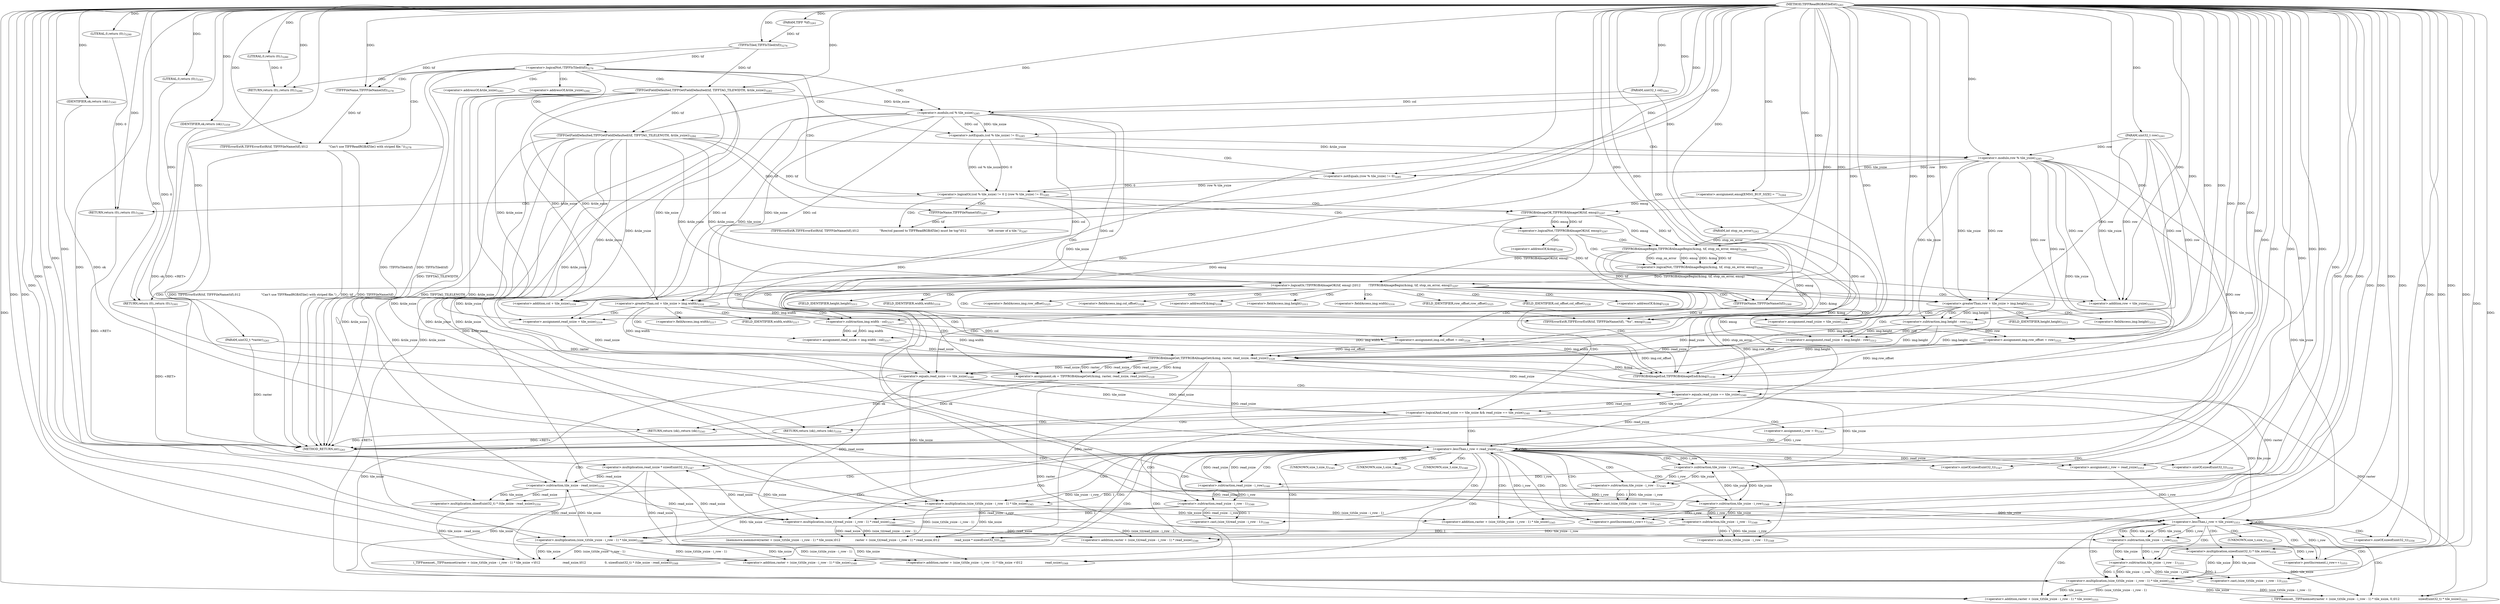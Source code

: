 digraph "TIFFReadRGBATileExt" {  
"63200" [label = <(METHOD,TIFFReadRGBATileExt)<SUB>3261</SUB>> ]
"63445" [label = <(METHOD_RETURN,int)<SUB>3261</SUB>> ]
"63201" [label = <(PARAM,TIFF *tif)<SUB>3261</SUB>> ]
"63202" [label = <(PARAM,uint32_t col)<SUB>3261</SUB>> ]
"63203" [label = <(PARAM,uint32_t row)<SUB>3261</SUB>> ]
"63204" [label = <(PARAM,uint32_t *raster)<SUB>3261</SUB>> ]
"63205" [label = <(PARAM,int stop_on_error)<SUB>3262</SUB>> ]
"63208" [label = <(&lt;operator&gt;.assignment,emsg[EMSG_BUF_SIZE] = &quot;&quot;)<SUB>3264</SUB>> ]
"63230" [label = <(TIFFGetFieldDefaulted,TIFFGetFieldDefaulted(tif, TIFFTAG_TILEWIDTH, &amp;tile_xsize))<SUB>3283</SUB>> ]
"63235" [label = <(TIFFGetFieldDefaulted,TIFFGetFieldDefaulted(tif, TIFFTAG_TILELENGTH, &amp;tile_ysize))<SUB>3284</SUB>> ]
"63324" [label = <(&lt;operator&gt;.assignment,img.row_offset = row)<SUB>3325</SUB>> ]
"63329" [label = <(&lt;operator&gt;.assignment,img.col_offset = col)<SUB>3326</SUB>> ]
"63334" [label = <(&lt;operator&gt;.assignment,ok = TIFFRGBAImageGet(&amp;img, raster, read_xsize, read_ysize))<SUB>3328</SUB>> ]
"63342" [label = <(TIFFRGBAImageEnd,TIFFRGBAImageEnd(&amp;img))<SUB>3330</SUB>> ]
"63443" [label = <(RETURN,return (ok);,return (ok);)<SUB>3359</SUB>> ]
"63219" [label = <(&lt;operator&gt;.logicalNot,!TIFFIsTiled(tif))<SUB>3276</SUB>> ]
"63241" [label = <(&lt;operator&gt;.logicalOr,(col % tile_xsize) != 0 || (row % tile_ysize) != 0)<SUB>3285</SUB>> ]
"63261" [label = <(&lt;operator&gt;.logicalOr,!TIFFRGBAImageOK(tif, emsg) ||\012        !TIFFRGBAImageBegin(&amp;img, tif, stop_on_error, emsg))<SUB>3297</SUB>> ]
"63283" [label = <(&lt;operator&gt;.greaterThan,row + tile_ysize &gt; img.height)<SUB>3311</SUB>> ]
"63304" [label = <(&lt;operator&gt;.greaterThan,col + tile_xsize &gt; img.width)<SUB>3316</SUB>> ]
"63346" [label = <(&lt;operator&gt;.logicalAnd,read_xsize == tile_xsize &amp;&amp; read_ysize == tile_ysize)<SUB>3340</SUB>> ]
"63361" [label = <(&lt;operator&gt;.lessThan,i_row &lt; read_ysize)<SUB>3343</SUB>> ]
"63364" [label = <(&lt;operator&gt;.postIncrement,i_row++)<SUB>3343</SUB>> ]
"63420" [label = <(&lt;operator&gt;.lessThan,i_row &lt; tile_ysize)<SUB>3353</SUB>> ]
"63423" [label = <(&lt;operator&gt;.postIncrement,i_row++)<SUB>3353</SUB>> ]
"63444" [label = <(IDENTIFIER,ok,return (ok);)<SUB>3359</SUB>> ]
"63223" [label = <(TIFFErrorExtR,TIFFErrorExtR(tif, TIFFFileName(tif),\012                      &quot;Can't use TIFFReadRGBATile() with striped file.&quot;))<SUB>3278</SUB>> ]
"63228" [label = <(RETURN,return (0);,return (0);)<SUB>3280</SUB>> ]
"63253" [label = <(TIFFErrorExtR,TIFFErrorExtR(tif, TIFFFileName(tif),\012                      &quot;Row/col passed to TIFFReadRGBATile() must be top&quot;\012                      &quot;left corner of a tile.&quot;))<SUB>3287</SUB>> ]
"63258" [label = <(RETURN,return (0);,return (0);)<SUB>3290</SUB>> ]
"63274" [label = <(TIFFErrorExtR,TIFFErrorExtR(tif, TIFFFileName(tif), &quot;%s&quot;, emsg))<SUB>3300</SUB>> ]
"63280" [label = <(RETURN,return (0);,return (0);)<SUB>3301</SUB>> ]
"63291" [label = <(&lt;operator&gt;.assignment,read_ysize = img.height - row)<SUB>3312</SUB>> ]
"63312" [label = <(&lt;operator&gt;.assignment,read_xsize = img.width - col)<SUB>3317</SUB>> ]
"63336" [label = <(TIFFRGBAImageGet,TIFFRGBAImageGet(&amp;img, raster, read_xsize, read_ysize))<SUB>3328</SUB>> ]
"63354" [label = <(RETURN,return (ok);,return (ok);)<SUB>3341</SUB>> ]
"63358" [label = <(&lt;operator&gt;.assignment,i_row = 0)<SUB>3343</SUB>> ]
"63367" [label = <(memmove,memmove(raster + (size_t)(tile_ysize - i_row - 1) * tile_xsize,\012                raster + (size_t)(read_ysize - i_row - 1) * read_xsize,\012                read_xsize * sizeof(uint32_t)))<SUB>3345</SUB>> ]
"63394" [label = <(_TIFFmemset,_TIFFmemset(raster + (size_t)(tile_ysize - i_row - 1) * tile_xsize +\012                        read_xsize,\012                    0, sizeof(uint32_t) * (tile_xsize - read_xsize)))<SUB>3348</SUB>> ]
"63417" [label = <(&lt;operator&gt;.assignment,i_row = read_ysize)<SUB>3353</SUB>> ]
"63426" [label = <(_TIFFmemset,_TIFFmemset(raster + (size_t)(tile_ysize - i_row - 1) * tile_xsize, 0,\012                    sizeof(uint32_t) * tile_xsize))<SUB>3355</SUB>> ]
"63220" [label = <(TIFFIsTiled,TIFFIsTiled(tif))<SUB>3276</SUB>> ]
"63229" [label = <(LITERAL,0,return (0);)<SUB>3280</SUB>> ]
"63242" [label = <(&lt;operator&gt;.notEquals,(col % tile_xsize) != 0)<SUB>3285</SUB>> ]
"63247" [label = <(&lt;operator&gt;.notEquals,(row % tile_ysize) != 0)<SUB>3285</SUB>> ]
"63259" [label = <(LITERAL,0,return (0);)<SUB>3290</SUB>> ]
"63262" [label = <(&lt;operator&gt;.logicalNot,!TIFFRGBAImageOK(tif, emsg))<SUB>3297</SUB>> ]
"63266" [label = <(&lt;operator&gt;.logicalNot,!TIFFRGBAImageBegin(&amp;img, tif, stop_on_error, emsg))<SUB>3298</SUB>> ]
"63281" [label = <(LITERAL,0,return (0);)<SUB>3301</SUB>> ]
"63284" [label = <(&lt;operator&gt;.addition,row + tile_ysize)<SUB>3311</SUB>> ]
"63300" [label = <(&lt;operator&gt;.assignment,read_ysize = tile_ysize)<SUB>3314</SUB>> ]
"63305" [label = <(&lt;operator&gt;.addition,col + tile_xsize)<SUB>3316</SUB>> ]
"63321" [label = <(&lt;operator&gt;.assignment,read_xsize = tile_xsize)<SUB>3319</SUB>> ]
"63347" [label = <(&lt;operator&gt;.equals,read_xsize == tile_xsize)<SUB>3340</SUB>> ]
"63350" [label = <(&lt;operator&gt;.equals,read_ysize == tile_ysize)<SUB>3340</SUB>> ]
"63355" [label = <(IDENTIFIER,ok,return (ok);)<SUB>3341</SUB>> ]
"63225" [label = <(TIFFFileName,TIFFFileName(tif))<SUB>3278</SUB>> ]
"63243" [label = <(&lt;operator&gt;.modulo,col % tile_xsize)<SUB>3285</SUB>> ]
"63248" [label = <(&lt;operator&gt;.modulo,row % tile_ysize)<SUB>3285</SUB>> ]
"63255" [label = <(TIFFFileName,TIFFFileName(tif))<SUB>3287</SUB>> ]
"63263" [label = <(TIFFRGBAImageOK,TIFFRGBAImageOK(tif, emsg))<SUB>3297</SUB>> ]
"63267" [label = <(TIFFRGBAImageBegin,TIFFRGBAImageBegin(&amp;img, tif, stop_on_error, emsg))<SUB>3298</SUB>> ]
"63276" [label = <(TIFFFileName,TIFFFileName(tif))<SUB>3300</SUB>> ]
"63293" [label = <(&lt;operator&gt;.subtraction,img.height - row)<SUB>3312</SUB>> ]
"63314" [label = <(&lt;operator&gt;.subtraction,img.width - col)<SUB>3317</SUB>> ]
"63368" [label = <(&lt;operator&gt;.addition,raster + (size_t)(tile_ysize - i_row - 1) * tile_xsize)<SUB>3345</SUB>> ]
"63379" [label = <(&lt;operator&gt;.addition,raster + (size_t)(read_ysize - i_row - 1) * read_xsize)<SUB>3346</SUB>> ]
"63390" [label = <(&lt;operator&gt;.multiplication,read_xsize * sizeof(uint32_t))<SUB>3347</SUB>> ]
"63395" [label = <(&lt;operator&gt;.addition,raster + (size_t)(tile_ysize - i_row - 1) * tile_xsize +\012                        read_xsize)<SUB>3348</SUB>> ]
"63409" [label = <(&lt;operator&gt;.multiplication,sizeof(uint32_t) * (tile_xsize - read_xsize))<SUB>3350</SUB>> ]
"63427" [label = <(&lt;operator&gt;.addition,raster + (size_t)(tile_ysize - i_row - 1) * tile_xsize)<SUB>3355</SUB>> ]
"63439" [label = <(&lt;operator&gt;.multiplication,sizeof(uint32_t) * tile_xsize)<SUB>3356</SUB>> ]
"63370" [label = <(&lt;operator&gt;.multiplication,(size_t)(tile_ysize - i_row - 1) * tile_xsize)<SUB>3345</SUB>> ]
"63381" [label = <(&lt;operator&gt;.multiplication,(size_t)(read_ysize - i_row - 1) * read_xsize)<SUB>3346</SUB>> ]
"63392" [label = <(&lt;operator&gt;.sizeOf,sizeof(uint32_t))<SUB>3347</SUB>> ]
"63396" [label = <(&lt;operator&gt;.addition,raster + (size_t)(tile_ysize - i_row - 1) * tile_xsize)<SUB>3348</SUB>> ]
"63410" [label = <(&lt;operator&gt;.sizeOf,sizeof(uint32_t))<SUB>3350</SUB>> ]
"63412" [label = <(&lt;operator&gt;.subtraction,tile_xsize - read_xsize)<SUB>3350</SUB>> ]
"63429" [label = <(&lt;operator&gt;.multiplication,(size_t)(tile_ysize - i_row - 1) * tile_xsize)<SUB>3355</SUB>> ]
"63440" [label = <(&lt;operator&gt;.sizeOf,sizeof(uint32_t))<SUB>3356</SUB>> ]
"63371" [label = <(&lt;operator&gt;.cast,(size_t)(tile_ysize - i_row - 1))<SUB>3345</SUB>> ]
"63382" [label = <(&lt;operator&gt;.cast,(size_t)(read_ysize - i_row - 1))<SUB>3346</SUB>> ]
"63398" [label = <(&lt;operator&gt;.multiplication,(size_t)(tile_ysize - i_row - 1) * tile_xsize)<SUB>3348</SUB>> ]
"63430" [label = <(&lt;operator&gt;.cast,(size_t)(tile_ysize - i_row - 1))<SUB>3355</SUB>> ]
"63373" [label = <(&lt;operator&gt;.subtraction,tile_ysize - i_row - 1)<SUB>3345</SUB>> ]
"63384" [label = <(&lt;operator&gt;.subtraction,read_ysize - i_row - 1)<SUB>3346</SUB>> ]
"63399" [label = <(&lt;operator&gt;.cast,(size_t)(tile_ysize - i_row - 1))<SUB>3348</SUB>> ]
"63432" [label = <(&lt;operator&gt;.subtraction,tile_ysize - i_row - 1)<SUB>3355</SUB>> ]
"63374" [label = <(&lt;operator&gt;.subtraction,tile_ysize - i_row)<SUB>3345</SUB>> ]
"63385" [label = <(&lt;operator&gt;.subtraction,read_ysize - i_row)<SUB>3346</SUB>> ]
"63401" [label = <(&lt;operator&gt;.subtraction,tile_ysize - i_row - 1)<SUB>3348</SUB>> ]
"63433" [label = <(&lt;operator&gt;.subtraction,tile_ysize - i_row)<SUB>3355</SUB>> ]
"63402" [label = <(&lt;operator&gt;.subtraction,tile_ysize - i_row)<SUB>3348</SUB>> ]
"63233" [label = <(&lt;operator&gt;.addressOf,&amp;tile_xsize)<SUB>3283</SUB>> ]
"63238" [label = <(&lt;operator&gt;.addressOf,&amp;tile_ysize)<SUB>3284</SUB>> ]
"63325" [label = <(&lt;operator&gt;.fieldAccess,img.row_offset)<SUB>3325</SUB>> ]
"63330" [label = <(&lt;operator&gt;.fieldAccess,img.col_offset)<SUB>3326</SUB>> ]
"63343" [label = <(&lt;operator&gt;.addressOf,&amp;img)<SUB>3330</SUB>> ]
"63287" [label = <(&lt;operator&gt;.fieldAccess,img.height)<SUB>3311</SUB>> ]
"63308" [label = <(&lt;operator&gt;.fieldAccess,img.width)<SUB>3316</SUB>> ]
"63327" [label = <(FIELD_IDENTIFIER,row_offset,row_offset)<SUB>3325</SUB>> ]
"63332" [label = <(FIELD_IDENTIFIER,col_offset,col_offset)<SUB>3326</SUB>> ]
"63337" [label = <(&lt;operator&gt;.addressOf,&amp;img)<SUB>3328</SUB>> ]
"63289" [label = <(FIELD_IDENTIFIER,height,height)<SUB>3311</SUB>> ]
"63310" [label = <(FIELD_IDENTIFIER,width,width)<SUB>3316</SUB>> ]
"63268" [label = <(&lt;operator&gt;.addressOf,&amp;img)<SUB>3298</SUB>> ]
"63294" [label = <(&lt;operator&gt;.fieldAccess,img.height)<SUB>3312</SUB>> ]
"63315" [label = <(&lt;operator&gt;.fieldAccess,img.width)<SUB>3317</SUB>> ]
"63296" [label = <(FIELD_IDENTIFIER,height,height)<SUB>3312</SUB>> ]
"63317" [label = <(FIELD_IDENTIFIER,width,width)<SUB>3317</SUB>> ]
"63372" [label = <(UNKNOWN,size_t,size_t)<SUB>3345</SUB>> ]
"63383" [label = <(UNKNOWN,size_t,size_t)<SUB>3346</SUB>> ]
"63431" [label = <(UNKNOWN,size_t,size_t)<SUB>3355</SUB>> ]
"63400" [label = <(UNKNOWN,size_t,size_t)<SUB>3348</SUB>> ]
  "63354" -> "63445"  [ label = "DDG: &lt;RET&gt;"] 
  "63280" -> "63445"  [ label = "DDG: &lt;RET&gt;"] 
  "63228" -> "63445"  [ label = "DDG: &lt;RET&gt;"] 
  "63258" -> "63445"  [ label = "DDG: &lt;RET&gt;"] 
  "63443" -> "63445"  [ label = "DDG: &lt;RET&gt;"] 
  "63202" -> "63445"  [ label = "DDG: col"] 
  "63203" -> "63445"  [ label = "DDG: row"] 
  "63204" -> "63445"  [ label = "DDG: raster"] 
  "63205" -> "63445"  [ label = "DDG: stop_on_error"] 
  "63208" -> "63445"  [ label = "DDG: emsg"] 
  "63219" -> "63445"  [ label = "DDG: TIFFIsTiled(tif)"] 
  "63219" -> "63445"  [ label = "DDG: !TIFFIsTiled(tif)"] 
  "63223" -> "63445"  [ label = "DDG: tif"] 
  "63223" -> "63445"  [ label = "DDG: TIFFFileName(tif)"] 
  "63223" -> "63445"  [ label = "DDG: TIFFErrorExtR(tif, TIFFFileName(tif),\012                      &quot;Can't use TIFFReadRGBATile() with striped file.&quot;)"] 
  "63230" -> "63445"  [ label = "DDG: TIFFTAG_TILEWIDTH"] 
  "63235" -> "63445"  [ label = "DDG: TIFFTAG_TILELENGTH"] 
  "63200" -> "63201"  [ label = "DDG: "] 
  "63200" -> "63202"  [ label = "DDG: "] 
  "63200" -> "63203"  [ label = "DDG: "] 
  "63200" -> "63204"  [ label = "DDG: "] 
  "63200" -> "63205"  [ label = "DDG: "] 
  "63200" -> "63208"  [ label = "DDG: "] 
  "63293" -> "63324"  [ label = "DDG: row"] 
  "63200" -> "63324"  [ label = "DDG: "] 
  "63248" -> "63324"  [ label = "DDG: row"] 
  "63203" -> "63324"  [ label = "DDG: row"] 
  "63314" -> "63329"  [ label = "DDG: col"] 
  "63200" -> "63329"  [ label = "DDG: "] 
  "63243" -> "63329"  [ label = "DDG: col"] 
  "63336" -> "63334"  [ label = "DDG: &amp;img"] 
  "63336" -> "63334"  [ label = "DDG: raster"] 
  "63336" -> "63334"  [ label = "DDG: read_xsize"] 
  "63336" -> "63334"  [ label = "DDG: read_ysize"] 
  "63444" -> "63443"  [ label = "DDG: ok"] 
  "63334" -> "63443"  [ label = "DDG: ok"] 
  "63220" -> "63230"  [ label = "DDG: tif"] 
  "63200" -> "63230"  [ label = "DDG: "] 
  "63230" -> "63235"  [ label = "DDG: tif"] 
  "63200" -> "63235"  [ label = "DDG: "] 
  "63200" -> "63334"  [ label = "DDG: "] 
  "63336" -> "63342"  [ label = "DDG: &amp;img"] 
  "63283" -> "63342"  [ label = "DDG: img.height"] 
  "63293" -> "63342"  [ label = "DDG: img.height"] 
  "63304" -> "63342"  [ label = "DDG: img.width"] 
  "63314" -> "63342"  [ label = "DDG: img.width"] 
  "63324" -> "63342"  [ label = "DDG: img.row_offset"] 
  "63329" -> "63342"  [ label = "DDG: img.col_offset"] 
  "63200" -> "63342"  [ label = "DDG: "] 
  "63267" -> "63342"  [ label = "DDG: &amp;img"] 
  "63200" -> "63444"  [ label = "DDG: "] 
  "63220" -> "63219"  [ label = "DDG: tif"] 
  "63229" -> "63228"  [ label = "DDG: 0"] 
  "63200" -> "63228"  [ label = "DDG: "] 
  "63242" -> "63241"  [ label = "DDG: col % tile_xsize"] 
  "63242" -> "63241"  [ label = "DDG: 0"] 
  "63247" -> "63241"  [ label = "DDG: row % tile_ysize"] 
  "63247" -> "63241"  [ label = "DDG: 0"] 
  "63259" -> "63258"  [ label = "DDG: 0"] 
  "63200" -> "63258"  [ label = "DDG: "] 
  "63262" -> "63261"  [ label = "DDG: TIFFRGBAImageOK(tif, emsg)"] 
  "63266" -> "63261"  [ label = "DDG: TIFFRGBAImageBegin(&amp;img, tif, stop_on_error, emsg)"] 
  "63281" -> "63280"  [ label = "DDG: 0"] 
  "63200" -> "63280"  [ label = "DDG: "] 
  "63248" -> "63283"  [ label = "DDG: row"] 
  "63203" -> "63283"  [ label = "DDG: row"] 
  "63200" -> "63283"  [ label = "DDG: "] 
  "63235" -> "63283"  [ label = "DDG: &amp;tile_ysize"] 
  "63248" -> "63283"  [ label = "DDG: tile_ysize"] 
  "63293" -> "63291"  [ label = "DDG: img.height"] 
  "63293" -> "63291"  [ label = "DDG: row"] 
  "63243" -> "63304"  [ label = "DDG: col"] 
  "63200" -> "63304"  [ label = "DDG: "] 
  "63230" -> "63304"  [ label = "DDG: &amp;tile_xsize"] 
  "63243" -> "63304"  [ label = "DDG: tile_xsize"] 
  "63314" -> "63312"  [ label = "DDG: img.width"] 
  "63314" -> "63312"  [ label = "DDG: col"] 
  "63267" -> "63336"  [ label = "DDG: &amp;img"] 
  "63283" -> "63336"  [ label = "DDG: img.height"] 
  "63293" -> "63336"  [ label = "DDG: img.height"] 
  "63304" -> "63336"  [ label = "DDG: img.width"] 
  "63314" -> "63336"  [ label = "DDG: img.width"] 
  "63324" -> "63336"  [ label = "DDG: img.row_offset"] 
  "63329" -> "63336"  [ label = "DDG: img.col_offset"] 
  "63200" -> "63336"  [ label = "DDG: "] 
  "63204" -> "63336"  [ label = "DDG: raster"] 
  "63321" -> "63336"  [ label = "DDG: read_xsize"] 
  "63312" -> "63336"  [ label = "DDG: read_xsize"] 
  "63300" -> "63336"  [ label = "DDG: read_ysize"] 
  "63291" -> "63336"  [ label = "DDG: read_ysize"] 
  "63347" -> "63346"  [ label = "DDG: read_xsize"] 
  "63347" -> "63346"  [ label = "DDG: tile_xsize"] 
  "63350" -> "63346"  [ label = "DDG: read_ysize"] 
  "63350" -> "63346"  [ label = "DDG: tile_ysize"] 
  "63355" -> "63354"  [ label = "DDG: ok"] 
  "63334" -> "63354"  [ label = "DDG: ok"] 
  "63200" -> "63358"  [ label = "DDG: "] 
  "63358" -> "63361"  [ label = "DDG: i_row"] 
  "63364" -> "63361"  [ label = "DDG: i_row"] 
  "63200" -> "63361"  [ label = "DDG: "] 
  "63336" -> "63361"  [ label = "DDG: read_ysize"] 
  "63350" -> "63361"  [ label = "DDG: read_ysize"] 
  "63385" -> "63361"  [ label = "DDG: read_ysize"] 
  "63402" -> "63364"  [ label = "DDG: i_row"] 
  "63200" -> "63364"  [ label = "DDG: "] 
  "63361" -> "63417"  [ label = "DDG: read_ysize"] 
  "63200" -> "63417"  [ label = "DDG: "] 
  "63417" -> "63420"  [ label = "DDG: i_row"] 
  "63423" -> "63420"  [ label = "DDG: i_row"] 
  "63200" -> "63420"  [ label = "DDG: "] 
  "63235" -> "63420"  [ label = "DDG: &amp;tile_ysize"] 
  "63350" -> "63420"  [ label = "DDG: tile_ysize"] 
  "63433" -> "63420"  [ label = "DDG: tile_ysize"] 
  "63402" -> "63420"  [ label = "DDG: tile_ysize"] 
  "63248" -> "63420"  [ label = "DDG: tile_ysize"] 
  "63433" -> "63423"  [ label = "DDG: i_row"] 
  "63200" -> "63423"  [ label = "DDG: "] 
  "63201" -> "63220"  [ label = "DDG: tif"] 
  "63200" -> "63220"  [ label = "DDG: "] 
  "63225" -> "63223"  [ label = "DDG: tif"] 
  "63200" -> "63223"  [ label = "DDG: "] 
  "63200" -> "63229"  [ label = "DDG: "] 
  "63243" -> "63242"  [ label = "DDG: col"] 
  "63243" -> "63242"  [ label = "DDG: tile_xsize"] 
  "63200" -> "63242"  [ label = "DDG: "] 
  "63248" -> "63247"  [ label = "DDG: row"] 
  "63248" -> "63247"  [ label = "DDG: tile_ysize"] 
  "63200" -> "63247"  [ label = "DDG: "] 
  "63255" -> "63253"  [ label = "DDG: tif"] 
  "63200" -> "63253"  [ label = "DDG: "] 
  "63200" -> "63259"  [ label = "DDG: "] 
  "63263" -> "63262"  [ label = "DDG: tif"] 
  "63263" -> "63262"  [ label = "DDG: emsg"] 
  "63267" -> "63266"  [ label = "DDG: &amp;img"] 
  "63267" -> "63266"  [ label = "DDG: tif"] 
  "63267" -> "63266"  [ label = "DDG: stop_on_error"] 
  "63267" -> "63266"  [ label = "DDG: emsg"] 
  "63276" -> "63274"  [ label = "DDG: tif"] 
  "63200" -> "63274"  [ label = "DDG: "] 
  "63263" -> "63274"  [ label = "DDG: emsg"] 
  "63267" -> "63274"  [ label = "DDG: emsg"] 
  "63200" -> "63281"  [ label = "DDG: "] 
  "63248" -> "63284"  [ label = "DDG: row"] 
  "63203" -> "63284"  [ label = "DDG: row"] 
  "63200" -> "63284"  [ label = "DDG: "] 
  "63235" -> "63284"  [ label = "DDG: &amp;tile_ysize"] 
  "63248" -> "63284"  [ label = "DDG: tile_ysize"] 
  "63200" -> "63291"  [ label = "DDG: "] 
  "63235" -> "63300"  [ label = "DDG: &amp;tile_ysize"] 
  "63200" -> "63300"  [ label = "DDG: "] 
  "63248" -> "63300"  [ label = "DDG: tile_ysize"] 
  "63243" -> "63305"  [ label = "DDG: col"] 
  "63200" -> "63305"  [ label = "DDG: "] 
  "63230" -> "63305"  [ label = "DDG: &amp;tile_xsize"] 
  "63243" -> "63305"  [ label = "DDG: tile_xsize"] 
  "63200" -> "63312"  [ label = "DDG: "] 
  "63230" -> "63321"  [ label = "DDG: &amp;tile_xsize"] 
  "63200" -> "63321"  [ label = "DDG: "] 
  "63243" -> "63321"  [ label = "DDG: tile_xsize"] 
  "63336" -> "63347"  [ label = "DDG: read_xsize"] 
  "63200" -> "63347"  [ label = "DDG: "] 
  "63230" -> "63347"  [ label = "DDG: &amp;tile_xsize"] 
  "63243" -> "63347"  [ label = "DDG: tile_xsize"] 
  "63336" -> "63350"  [ label = "DDG: read_ysize"] 
  "63200" -> "63350"  [ label = "DDG: "] 
  "63235" -> "63350"  [ label = "DDG: &amp;tile_ysize"] 
  "63248" -> "63350"  [ label = "DDG: tile_ysize"] 
  "63200" -> "63355"  [ label = "DDG: "] 
  "63336" -> "63367"  [ label = "DDG: raster"] 
  "63200" -> "63367"  [ label = "DDG: "] 
  "63370" -> "63367"  [ label = "DDG: (size_t)(tile_ysize - i_row - 1)"] 
  "63370" -> "63367"  [ label = "DDG: tile_xsize"] 
  "63381" -> "63367"  [ label = "DDG: (size_t)(read_ysize - i_row - 1)"] 
  "63381" -> "63367"  [ label = "DDG: read_xsize"] 
  "63390" -> "63367"  [ label = "DDG: read_xsize"] 
  "63200" -> "63394"  [ label = "DDG: "] 
  "63398" -> "63394"  [ label = "DDG: (size_t)(tile_ysize - i_row - 1)"] 
  "63398" -> "63394"  [ label = "DDG: tile_xsize"] 
  "63390" -> "63394"  [ label = "DDG: read_xsize"] 
  "63409" -> "63394"  [ label = "DDG: tile_xsize - read_xsize"] 
  "63336" -> "63426"  [ label = "DDG: raster"] 
  "63200" -> "63426"  [ label = "DDG: "] 
  "63429" -> "63426"  [ label = "DDG: (size_t)(tile_ysize - i_row - 1)"] 
  "63429" -> "63426"  [ label = "DDG: tile_xsize"] 
  "63439" -> "63426"  [ label = "DDG: tile_xsize"] 
  "63220" -> "63225"  [ label = "DDG: tif"] 
  "63200" -> "63225"  [ label = "DDG: "] 
  "63202" -> "63243"  [ label = "DDG: col"] 
  "63200" -> "63243"  [ label = "DDG: "] 
  "63230" -> "63243"  [ label = "DDG: &amp;tile_xsize"] 
  "63203" -> "63248"  [ label = "DDG: row"] 
  "63200" -> "63248"  [ label = "DDG: "] 
  "63235" -> "63248"  [ label = "DDG: &amp;tile_ysize"] 
  "63235" -> "63255"  [ label = "DDG: tif"] 
  "63200" -> "63255"  [ label = "DDG: "] 
  "63235" -> "63263"  [ label = "DDG: tif"] 
  "63200" -> "63263"  [ label = "DDG: "] 
  "63208" -> "63263"  [ label = "DDG: emsg"] 
  "63200" -> "63267"  [ label = "DDG: "] 
  "63263" -> "63267"  [ label = "DDG: tif"] 
  "63205" -> "63267"  [ label = "DDG: stop_on_error"] 
  "63263" -> "63267"  [ label = "DDG: emsg"] 
  "63263" -> "63276"  [ label = "DDG: tif"] 
  "63267" -> "63276"  [ label = "DDG: tif"] 
  "63200" -> "63276"  [ label = "DDG: "] 
  "63283" -> "63293"  [ label = "DDG: img.height"] 
  "63200" -> "63293"  [ label = "DDG: "] 
  "63248" -> "63293"  [ label = "DDG: row"] 
  "63203" -> "63293"  [ label = "DDG: row"] 
  "63304" -> "63314"  [ label = "DDG: img.width"] 
  "63200" -> "63314"  [ label = "DDG: "] 
  "63243" -> "63314"  [ label = "DDG: col"] 
  "63336" -> "63368"  [ label = "DDG: raster"] 
  "63200" -> "63368"  [ label = "DDG: "] 
  "63370" -> "63368"  [ label = "DDG: (size_t)(tile_ysize - i_row - 1)"] 
  "63370" -> "63368"  [ label = "DDG: tile_xsize"] 
  "63200" -> "63379"  [ label = "DDG: "] 
  "63381" -> "63379"  [ label = "DDG: (size_t)(read_ysize - i_row - 1)"] 
  "63381" -> "63379"  [ label = "DDG: read_xsize"] 
  "63381" -> "63390"  [ label = "DDG: read_xsize"] 
  "63200" -> "63390"  [ label = "DDG: "] 
  "63200" -> "63395"  [ label = "DDG: "] 
  "63398" -> "63395"  [ label = "DDG: (size_t)(tile_ysize - i_row - 1)"] 
  "63398" -> "63395"  [ label = "DDG: tile_xsize"] 
  "63390" -> "63395"  [ label = "DDG: read_xsize"] 
  "63200" -> "63409"  [ label = "DDG: "] 
  "63412" -> "63409"  [ label = "DDG: tile_xsize"] 
  "63412" -> "63409"  [ label = "DDG: read_xsize"] 
  "63336" -> "63427"  [ label = "DDG: raster"] 
  "63200" -> "63427"  [ label = "DDG: "] 
  "63429" -> "63427"  [ label = "DDG: (size_t)(tile_ysize - i_row - 1)"] 
  "63429" -> "63427"  [ label = "DDG: tile_xsize"] 
  "63200" -> "63439"  [ label = "DDG: "] 
  "63230" -> "63439"  [ label = "DDG: &amp;tile_xsize"] 
  "63429" -> "63439"  [ label = "DDG: tile_xsize"] 
  "63373" -> "63370"  [ label = "DDG: tile_ysize - i_row"] 
  "63373" -> "63370"  [ label = "DDG: 1"] 
  "63230" -> "63370"  [ label = "DDG: &amp;tile_xsize"] 
  "63347" -> "63370"  [ label = "DDG: tile_xsize"] 
  "63412" -> "63370"  [ label = "DDG: tile_xsize"] 
  "63200" -> "63370"  [ label = "DDG: "] 
  "63384" -> "63381"  [ label = "DDG: read_ysize - i_row"] 
  "63384" -> "63381"  [ label = "DDG: 1"] 
  "63347" -> "63381"  [ label = "DDG: read_xsize"] 
  "63412" -> "63381"  [ label = "DDG: read_xsize"] 
  "63200" -> "63381"  [ label = "DDG: "] 
  "63200" -> "63392"  [ label = "DDG: "] 
  "63200" -> "63396"  [ label = "DDG: "] 
  "63398" -> "63396"  [ label = "DDG: (size_t)(tile_ysize - i_row - 1)"] 
  "63398" -> "63396"  [ label = "DDG: tile_xsize"] 
  "63200" -> "63410"  [ label = "DDG: "] 
  "63230" -> "63412"  [ label = "DDG: &amp;tile_xsize"] 
  "63398" -> "63412"  [ label = "DDG: tile_xsize"] 
  "63200" -> "63412"  [ label = "DDG: "] 
  "63390" -> "63412"  [ label = "DDG: read_xsize"] 
  "63432" -> "63429"  [ label = "DDG: tile_ysize - i_row"] 
  "63432" -> "63429"  [ label = "DDG: 1"] 
  "63230" -> "63429"  [ label = "DDG: &amp;tile_xsize"] 
  "63347" -> "63429"  [ label = "DDG: tile_xsize"] 
  "63439" -> "63429"  [ label = "DDG: tile_xsize"] 
  "63412" -> "63429"  [ label = "DDG: tile_xsize"] 
  "63200" -> "63429"  [ label = "DDG: "] 
  "63200" -> "63440"  [ label = "DDG: "] 
  "63373" -> "63371"  [ label = "DDG: tile_ysize - i_row"] 
  "63373" -> "63371"  [ label = "DDG: 1"] 
  "63384" -> "63382"  [ label = "DDG: read_ysize - i_row"] 
  "63384" -> "63382"  [ label = "DDG: 1"] 
  "63401" -> "63398"  [ label = "DDG: tile_ysize - i_row"] 
  "63401" -> "63398"  [ label = "DDG: 1"] 
  "63230" -> "63398"  [ label = "DDG: &amp;tile_xsize"] 
  "63370" -> "63398"  [ label = "DDG: tile_xsize"] 
  "63200" -> "63398"  [ label = "DDG: "] 
  "63432" -> "63430"  [ label = "DDG: tile_ysize - i_row"] 
  "63432" -> "63430"  [ label = "DDG: 1"] 
  "63374" -> "63373"  [ label = "DDG: tile_ysize"] 
  "63374" -> "63373"  [ label = "DDG: i_row"] 
  "63200" -> "63373"  [ label = "DDG: "] 
  "63385" -> "63384"  [ label = "DDG: read_ysize"] 
  "63385" -> "63384"  [ label = "DDG: i_row"] 
  "63200" -> "63384"  [ label = "DDG: "] 
  "63401" -> "63399"  [ label = "DDG: tile_ysize - i_row"] 
  "63401" -> "63399"  [ label = "DDG: 1"] 
  "63433" -> "63432"  [ label = "DDG: tile_ysize"] 
  "63433" -> "63432"  [ label = "DDG: i_row"] 
  "63200" -> "63432"  [ label = "DDG: "] 
  "63235" -> "63374"  [ label = "DDG: &amp;tile_ysize"] 
  "63350" -> "63374"  [ label = "DDG: tile_ysize"] 
  "63402" -> "63374"  [ label = "DDG: tile_ysize"] 
  "63200" -> "63374"  [ label = "DDG: "] 
  "63248" -> "63374"  [ label = "DDG: tile_ysize"] 
  "63361" -> "63374"  [ label = "DDG: i_row"] 
  "63361" -> "63385"  [ label = "DDG: read_ysize"] 
  "63200" -> "63385"  [ label = "DDG: "] 
  "63374" -> "63385"  [ label = "DDG: i_row"] 
  "63402" -> "63401"  [ label = "DDG: tile_ysize"] 
  "63402" -> "63401"  [ label = "DDG: i_row"] 
  "63200" -> "63401"  [ label = "DDG: "] 
  "63235" -> "63433"  [ label = "DDG: &amp;tile_ysize"] 
  "63420" -> "63433"  [ label = "DDG: tile_ysize"] 
  "63200" -> "63433"  [ label = "DDG: "] 
  "63420" -> "63433"  [ label = "DDG: i_row"] 
  "63235" -> "63402"  [ label = "DDG: &amp;tile_ysize"] 
  "63374" -> "63402"  [ label = "DDG: tile_ysize"] 
  "63200" -> "63402"  [ label = "DDG: "] 
  "63385" -> "63402"  [ label = "DDG: i_row"] 
  "63219" -> "63233"  [ label = "CDG: "] 
  "63219" -> "63223"  [ label = "CDG: "] 
  "63219" -> "63242"  [ label = "CDG: "] 
  "63219" -> "63225"  [ label = "CDG: "] 
  "63219" -> "63238"  [ label = "CDG: "] 
  "63219" -> "63241"  [ label = "CDG: "] 
  "63219" -> "63228"  [ label = "CDG: "] 
  "63219" -> "63230"  [ label = "CDG: "] 
  "63219" -> "63235"  [ label = "CDG: "] 
  "63219" -> "63243"  [ label = "CDG: "] 
  "63241" -> "63263"  [ label = "CDG: "] 
  "63241" -> "63255"  [ label = "CDG: "] 
  "63241" -> "63253"  [ label = "CDG: "] 
  "63241" -> "63262"  [ label = "CDG: "] 
  "63241" -> "63258"  [ label = "CDG: "] 
  "63241" -> "63261"  [ label = "CDG: "] 
  "63261" -> "63343"  [ label = "CDG: "] 
  "63261" -> "63347"  [ label = "CDG: "] 
  "63261" -> "63289"  [ label = "CDG: "] 
  "63261" -> "63310"  [ label = "CDG: "] 
  "63261" -> "63276"  [ label = "CDG: "] 
  "63261" -> "63305"  [ label = "CDG: "] 
  "63261" -> "63283"  [ label = "CDG: "] 
  "63261" -> "63330"  [ label = "CDG: "] 
  "63261" -> "63324"  [ label = "CDG: "] 
  "63261" -> "63332"  [ label = "CDG: "] 
  "63261" -> "63337"  [ label = "CDG: "] 
  "63261" -> "63284"  [ label = "CDG: "] 
  "63261" -> "63280"  [ label = "CDG: "] 
  "63261" -> "63336"  [ label = "CDG: "] 
  "63261" -> "63287"  [ label = "CDG: "] 
  "63261" -> "63334"  [ label = "CDG: "] 
  "63261" -> "63342"  [ label = "CDG: "] 
  "63261" -> "63327"  [ label = "CDG: "] 
  "63261" -> "63325"  [ label = "CDG: "] 
  "63261" -> "63308"  [ label = "CDG: "] 
  "63261" -> "63346"  [ label = "CDG: "] 
  "63261" -> "63274"  [ label = "CDG: "] 
  "63261" -> "63304"  [ label = "CDG: "] 
  "63261" -> "63329"  [ label = "CDG: "] 
  "63283" -> "63291"  [ label = "CDG: "] 
  "63283" -> "63300"  [ label = "CDG: "] 
  "63283" -> "63293"  [ label = "CDG: "] 
  "63283" -> "63296"  [ label = "CDG: "] 
  "63283" -> "63294"  [ label = "CDG: "] 
  "63304" -> "63317"  [ label = "CDG: "] 
  "63304" -> "63314"  [ label = "CDG: "] 
  "63304" -> "63315"  [ label = "CDG: "] 
  "63304" -> "63321"  [ label = "CDG: "] 
  "63304" -> "63312"  [ label = "CDG: "] 
  "63346" -> "63358"  [ label = "CDG: "] 
  "63346" -> "63417"  [ label = "CDG: "] 
  "63346" -> "63443"  [ label = "CDG: "] 
  "63346" -> "63361"  [ label = "CDG: "] 
  "63346" -> "63420"  [ label = "CDG: "] 
  "63346" -> "63354"  [ label = "CDG: "] 
  "63361" -> "63398"  [ label = "CDG: "] 
  "63361" -> "63381"  [ label = "CDG: "] 
  "63361" -> "63379"  [ label = "CDG: "] 
  "63361" -> "63364"  [ label = "CDG: "] 
  "63361" -> "63373"  [ label = "CDG: "] 
  "63361" -> "63383"  [ label = "CDG: "] 
  "63361" -> "63396"  [ label = "CDG: "] 
  "63361" -> "63382"  [ label = "CDG: "] 
  "63361" -> "63401"  [ label = "CDG: "] 
  "63361" -> "63410"  [ label = "CDG: "] 
  "63361" -> "63361"  [ label = "CDG: "] 
  "63361" -> "63412"  [ label = "CDG: "] 
  "63361" -> "63394"  [ label = "CDG: "] 
  "63361" -> "63400"  [ label = "CDG: "] 
  "63361" -> "63395"  [ label = "CDG: "] 
  "63361" -> "63374"  [ label = "CDG: "] 
  "63361" -> "63370"  [ label = "CDG: "] 
  "63361" -> "63402"  [ label = "CDG: "] 
  "63361" -> "63399"  [ label = "CDG: "] 
  "63361" -> "63384"  [ label = "CDG: "] 
  "63361" -> "63368"  [ label = "CDG: "] 
  "63361" -> "63409"  [ label = "CDG: "] 
  "63361" -> "63372"  [ label = "CDG: "] 
  "63361" -> "63392"  [ label = "CDG: "] 
  "63361" -> "63390"  [ label = "CDG: "] 
  "63361" -> "63371"  [ label = "CDG: "] 
  "63361" -> "63367"  [ label = "CDG: "] 
  "63361" -> "63385"  [ label = "CDG: "] 
  "63420" -> "63439"  [ label = "CDG: "] 
  "63420" -> "63430"  [ label = "CDG: "] 
  "63420" -> "63432"  [ label = "CDG: "] 
  "63420" -> "63426"  [ label = "CDG: "] 
  "63420" -> "63429"  [ label = "CDG: "] 
  "63420" -> "63433"  [ label = "CDG: "] 
  "63420" -> "63427"  [ label = "CDG: "] 
  "63420" -> "63420"  [ label = "CDG: "] 
  "63420" -> "63440"  [ label = "CDG: "] 
  "63420" -> "63423"  [ label = "CDG: "] 
  "63420" -> "63431"  [ label = "CDG: "] 
  "63242" -> "63248"  [ label = "CDG: "] 
  "63242" -> "63247"  [ label = "CDG: "] 
  "63262" -> "63267"  [ label = "CDG: "] 
  "63262" -> "63266"  [ label = "CDG: "] 
  "63262" -> "63268"  [ label = "CDG: "] 
  "63347" -> "63350"  [ label = "CDG: "] 
}
